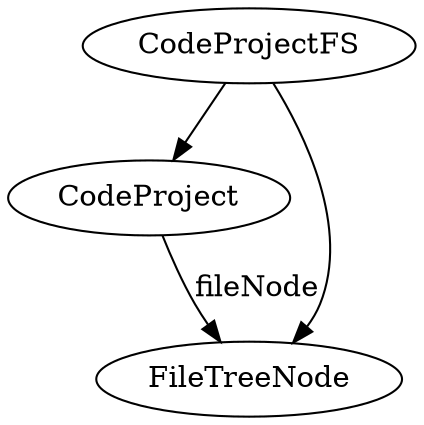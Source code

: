 
digraph{
  CodeProject->FileTreeNode[label="fileNode"]
  CodeProjectFS->FileTreeNode
  CodeProjectFS->CodeProject
}